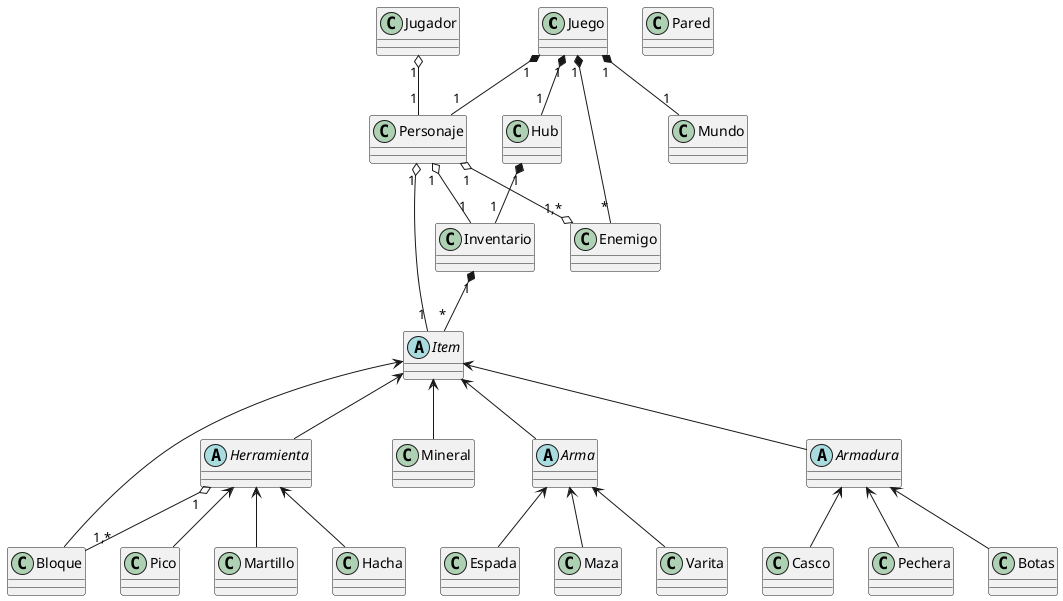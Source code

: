 @startuml Terraria
class Juego
class Mundo
class Jugador
class Personaje
'Esta clase se usara cuando sea necesario
'class NPC 
'abstract Enemigo
'class Zombie
'class Esqueleto
class Enemigo
class Hub
class Inventario
class Bloque
class Pared
class Mineral
abstract Item
abstract Herramienta
abstract Arma
abstract Armadura
class Casco
class Pechera
class Botas
class Pico
class Martillo
class Hacha
class Espada
class Maza
Class Varita

Juego "1" *-- "1" Mundo
Juego "1" *-- "1" Personaje
Juego "1" *-- "1" Hub
Juego "1" *-- "*" Enemigo
Hub "1" *-- "1" Inventario
Inventario "1" *-- "*" Item
Jugador "1" o-- "1" Personaje
Personaje "1" o-- "1" Inventario
Personaje "1" o--o "1,*" Enemigo
Personaje "1" o-- "1" Item

Item <-- Arma
Item <-- Herramienta
Item <-- Armadura
Item <-- Mineral
Item <-- Bloque


Arma <-- Espada
Arma <-- Maza
Arma <-- Varita

Herramienta <-- Pico
Herramienta <-- Martillo
Herramienta <-- Hacha

Armadura <-- Casco
Armadura <-- Pechera
Armadura <-- Botas

Herramienta "1" o-- "1,*" Bloque





